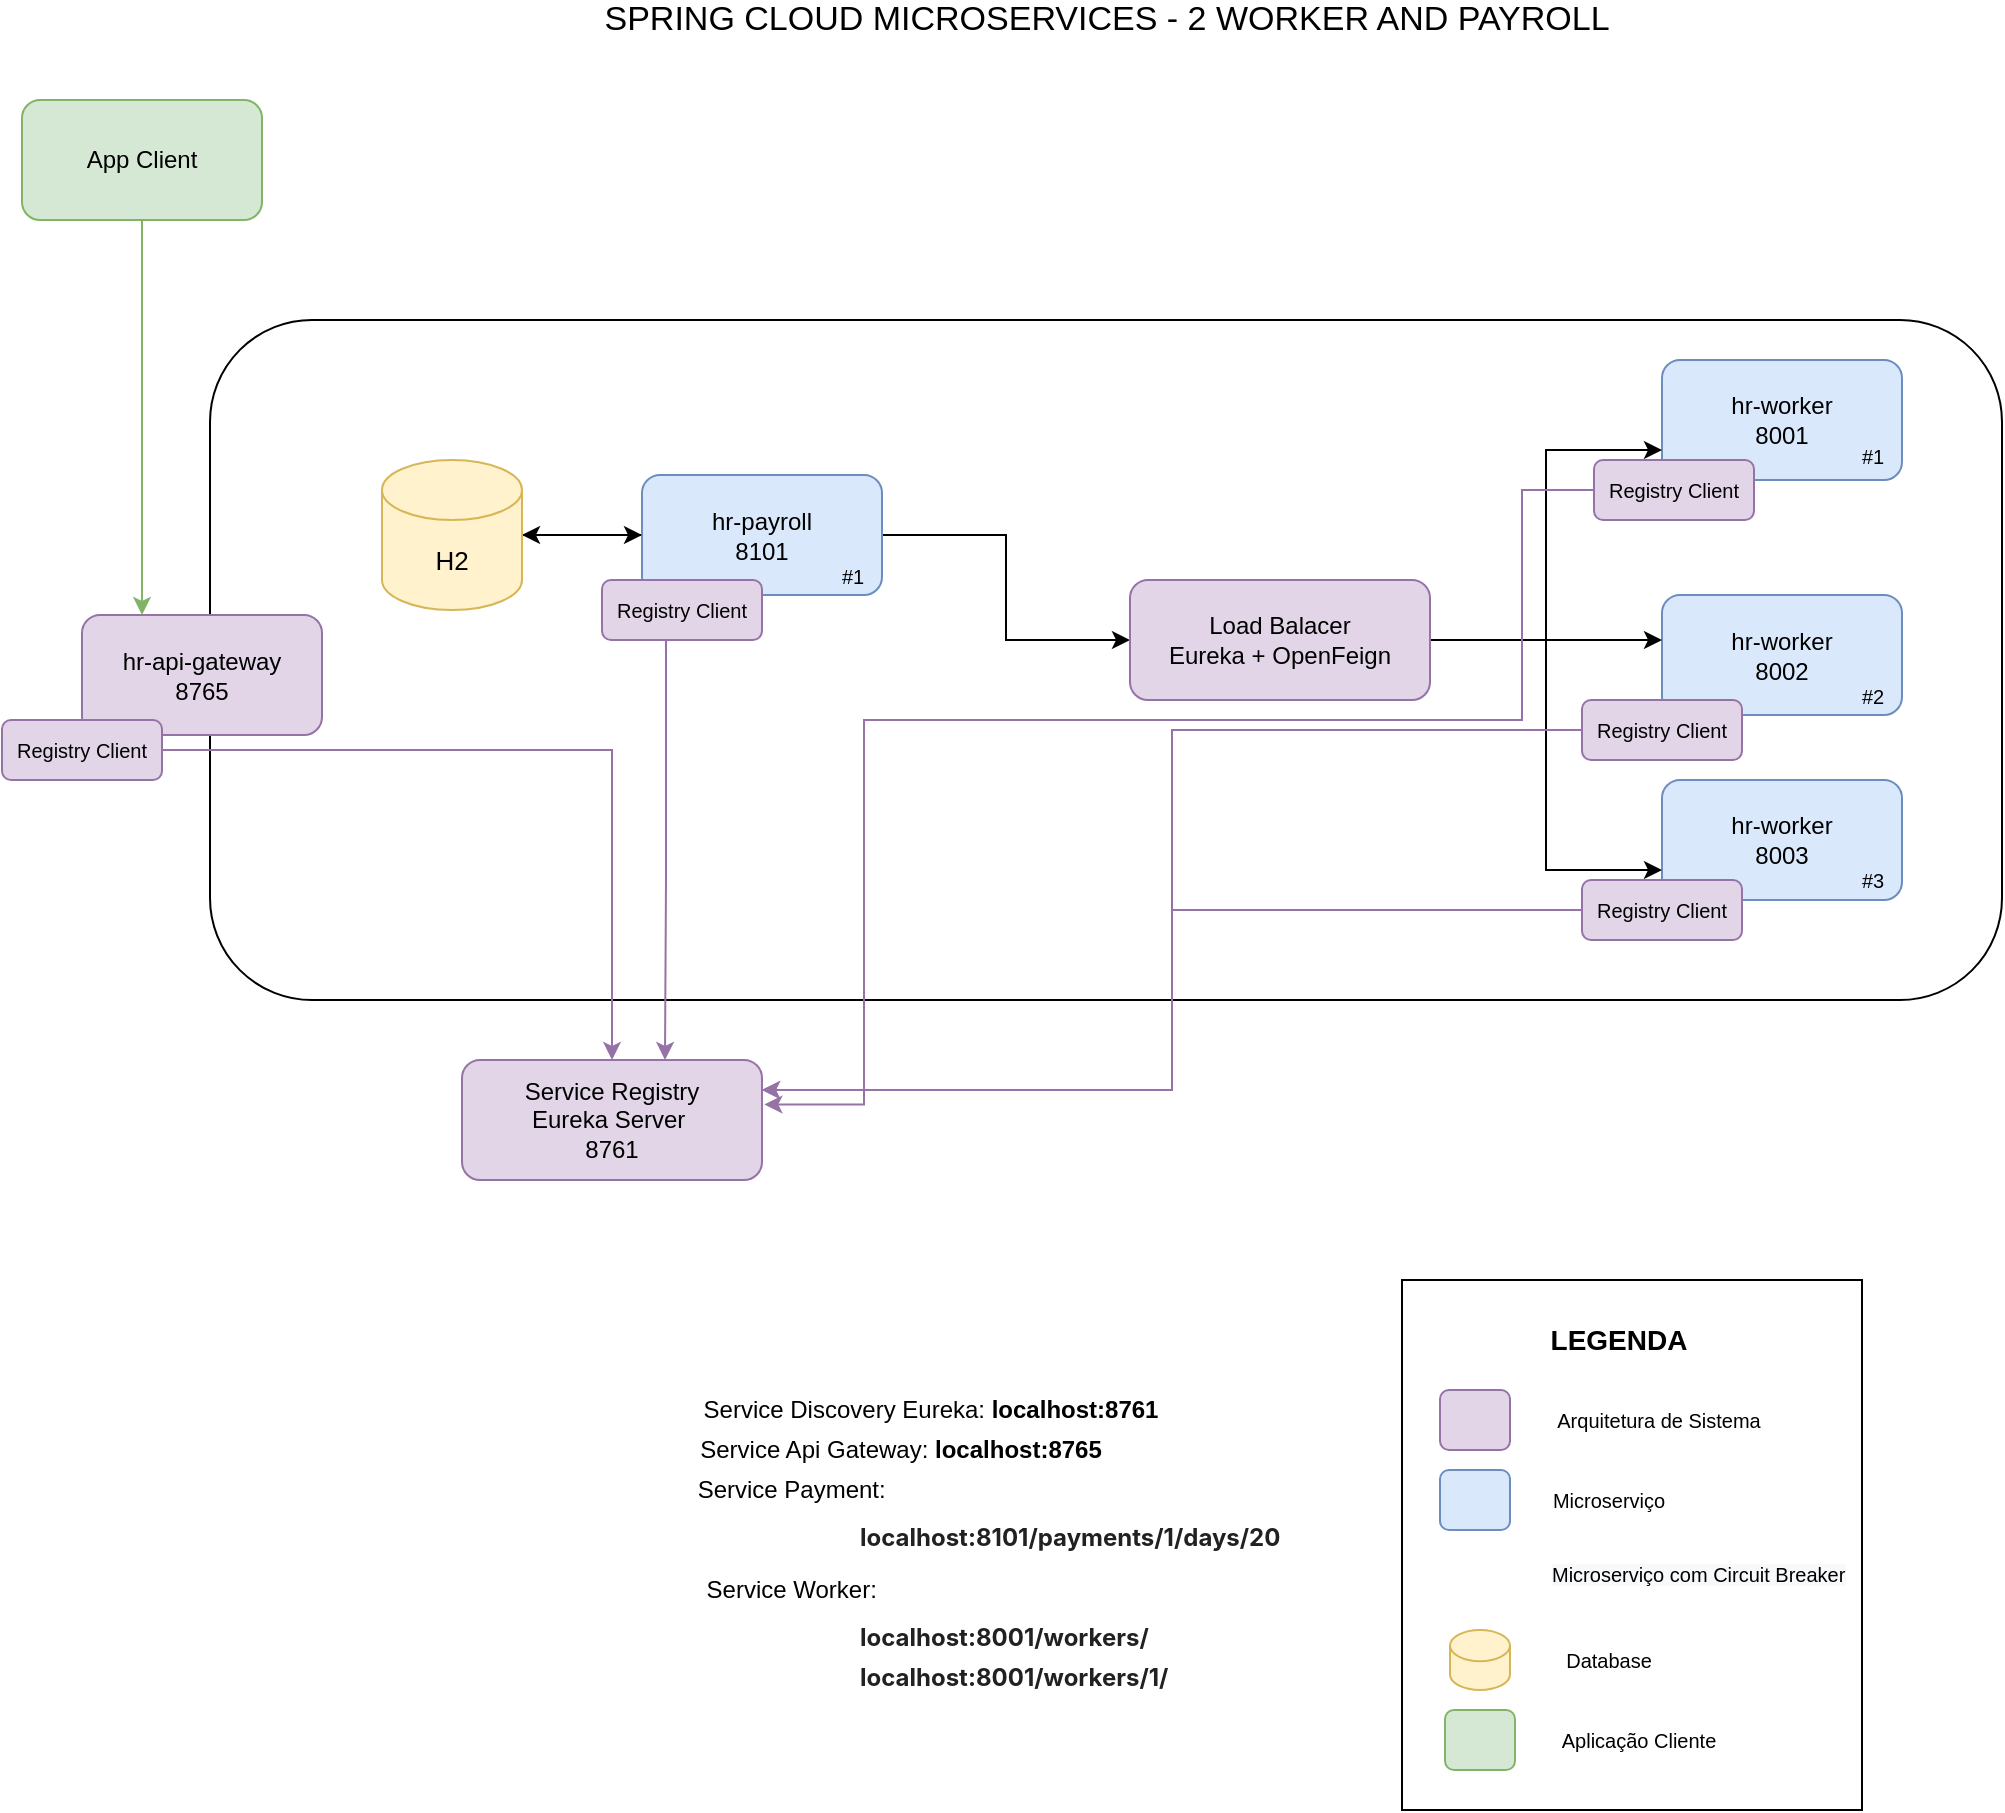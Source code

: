 <mxfile version="16.5.3" type="device"><diagram id="1bEMvcAfJl2qX9IE1g67" name="Page-1"><mxGraphModel dx="1038" dy="1729" grid="1" gridSize="10" guides="1" tooltips="1" connect="1" arrows="1" fold="1" page="1" pageScale="1" pageWidth="827" pageHeight="1169" math="0" shadow="0"><root><mxCell id="0"/><mxCell id="1" parent="0"/><mxCell id="9oAoAfkJ_y66X4qHa8gD-58" value="" style="rounded=1;whiteSpace=wrap;html=1;fontSize=10;" vertex="1" parent="1"><mxGeometry x="134" y="50" width="896" height="340" as="geometry"/></mxCell><mxCell id="9oAoAfkJ_y66X4qHa8gD-11" value="" style="rounded=0;whiteSpace=wrap;html=1;" vertex="1" parent="1"><mxGeometry x="730" y="530" width="230" height="265" as="geometry"/></mxCell><mxCell id="zrGTvVkGDup4hxQ8Pklv-1" value="hr-worker&lt;br&gt;8001" style="rounded=1;whiteSpace=wrap;html=1;fillColor=#dae8fc;strokeColor=#6c8ebf;" parent="1" vertex="1"><mxGeometry x="860" y="70" width="120" height="60" as="geometry"/></mxCell><mxCell id="9oAoAfkJ_y66X4qHa8gD-27" style="edgeStyle=orthogonalEdgeStyle;rounded=0;orthogonalLoop=1;jettySize=auto;html=1;fontSize=13;" edge="1" parent="1" source="zrGTvVkGDup4hxQ8Pklv-2"><mxGeometry relative="1" as="geometry"><mxPoint x="290" y="157.5" as="targetPoint"/></mxGeometry></mxCell><mxCell id="9oAoAfkJ_y66X4qHa8gD-29" style="edgeStyle=orthogonalEdgeStyle;rounded=0;orthogonalLoop=1;jettySize=auto;html=1;fontSize=13;" edge="1" parent="1" source="zrGTvVkGDup4hxQ8Pklv-2" target="9oAoAfkJ_y66X4qHa8gD-28"><mxGeometry relative="1" as="geometry"/></mxCell><mxCell id="zrGTvVkGDup4hxQ8Pklv-2" value="hr-payroll&lt;br&gt;8101" style="rounded=1;whiteSpace=wrap;html=1;fillColor=#dae8fc;strokeColor=#6c8ebf;" parent="1" vertex="1"><mxGeometry x="350" y="127.5" width="120" height="60" as="geometry"/></mxCell><mxCell id="zrGTvVkGDup4hxQ8Pklv-5" value="&lt;font style=&quot;font-size: 17px&quot;&gt;SPRING CLOUD MICROSERVICES - 2 WORKER AND PAYROLL&lt;/font&gt;" style="text;html=1;align=center;verticalAlign=middle;resizable=0;points=[];autosize=1;strokeColor=none;fillColor=none;" parent="1" vertex="1"><mxGeometry x="322" y="-110" width="520" height="20" as="geometry"/></mxCell><mxCell id="9oAoAfkJ_y66X4qHa8gD-1" value="Service Registry&lt;br&gt;Eureka Server&amp;nbsp;&lt;br&gt;8761" style="rounded=1;whiteSpace=wrap;html=1;fillColor=#e1d5e7;strokeColor=#9673a6;" vertex="1" parent="1"><mxGeometry x="260" y="420" width="150" height="60" as="geometry"/></mxCell><mxCell id="9oAoAfkJ_y66X4qHa8gD-12" value="&lt;b&gt;&lt;font style=&quot;font-size: 14px&quot;&gt;LEGENDA&lt;/font&gt;&lt;/b&gt;" style="text;html=1;align=center;verticalAlign=middle;resizable=0;points=[];autosize=1;strokeColor=none;fillColor=none;" vertex="1" parent="1"><mxGeometry x="798" y="550" width="80" height="20" as="geometry"/></mxCell><mxCell id="9oAoAfkJ_y66X4qHa8gD-26" style="edgeStyle=orthogonalEdgeStyle;rounded=0;orthogonalLoop=1;jettySize=auto;html=1;entryX=0;entryY=0.5;entryDx=0;entryDy=0;fontSize=13;" edge="1" parent="1" source="9oAoAfkJ_y66X4qHa8gD-13" target="zrGTvVkGDup4hxQ8Pklv-2"><mxGeometry relative="1" as="geometry"><Array as="points"><mxPoint x="290" y="158"/><mxPoint x="290" y="158"/></Array></mxGeometry></mxCell><mxCell id="9oAoAfkJ_y66X4qHa8gD-13" value="&lt;span style=&quot;font-size: 13px&quot;&gt;H2&lt;/span&gt;" style="shape=cylinder3;whiteSpace=wrap;html=1;boundedLbl=1;backgroundOutline=1;size=15;fontSize=17;fillColor=#fff2cc;strokeColor=#d6b656;" vertex="1" parent="1"><mxGeometry x="220" y="120" width="70" height="75" as="geometry"/></mxCell><mxCell id="9oAoAfkJ_y66X4qHa8gD-19" value="" style="shape=image;verticalLabelPosition=bottom;labelBackgroundColor=default;verticalAlign=top;aspect=fixed;imageAspect=0;image=https://files.readme.io/8701241-small-Resilience4j.png;" vertex="1" parent="1"><mxGeometry x="440" y="112.5" width="30" height="30" as="geometry"/></mxCell><mxCell id="9oAoAfkJ_y66X4qHa8gD-23" value="hr-worker&lt;br&gt;8002" style="rounded=1;whiteSpace=wrap;html=1;fillColor=#dae8fc;strokeColor=#6c8ebf;" vertex="1" parent="1"><mxGeometry x="860" y="187.5" width="120" height="60" as="geometry"/></mxCell><mxCell id="9oAoAfkJ_y66X4qHa8gD-24" value="hr-worker&lt;br&gt;8003" style="rounded=1;whiteSpace=wrap;html=1;fillColor=#dae8fc;strokeColor=#6c8ebf;" vertex="1" parent="1"><mxGeometry x="860" y="280" width="120" height="60" as="geometry"/></mxCell><mxCell id="9oAoAfkJ_y66X4qHa8gD-30" style="edgeStyle=orthogonalEdgeStyle;rounded=0;orthogonalLoop=1;jettySize=auto;html=1;entryX=0;entryY=0.75;entryDx=0;entryDy=0;fontSize=13;" edge="1" parent="1" source="9oAoAfkJ_y66X4qHa8gD-28" target="zrGTvVkGDup4hxQ8Pklv-1"><mxGeometry relative="1" as="geometry"/></mxCell><mxCell id="9oAoAfkJ_y66X4qHa8gD-31" style="edgeStyle=orthogonalEdgeStyle;rounded=0;orthogonalLoop=1;jettySize=auto;html=1;fontSize=13;" edge="1" parent="1" source="9oAoAfkJ_y66X4qHa8gD-28"><mxGeometry relative="1" as="geometry"><mxPoint x="860" y="210" as="targetPoint"/><Array as="points"><mxPoint x="860" y="210"/></Array></mxGeometry></mxCell><mxCell id="9oAoAfkJ_y66X4qHa8gD-32" style="edgeStyle=orthogonalEdgeStyle;rounded=0;orthogonalLoop=1;jettySize=auto;html=1;entryX=0;entryY=0.75;entryDx=0;entryDy=0;fontSize=13;" edge="1" parent="1" source="9oAoAfkJ_y66X4qHa8gD-28" target="9oAoAfkJ_y66X4qHa8gD-24"><mxGeometry relative="1" as="geometry"/></mxCell><mxCell id="9oAoAfkJ_y66X4qHa8gD-28" value="Load Balacer&lt;br&gt;Eureka + OpenFeign" style="rounded=1;whiteSpace=wrap;html=1;fillColor=#e1d5e7;strokeColor=#9673a6;" vertex="1" parent="1"><mxGeometry x="594" y="180" width="150" height="60" as="geometry"/></mxCell><mxCell id="9oAoAfkJ_y66X4qHa8gD-41" style="edgeStyle=orthogonalEdgeStyle;rounded=0;orthogonalLoop=1;jettySize=auto;html=1;entryX=1.008;entryY=0.37;entryDx=0;entryDy=0;entryPerimeter=0;fontSize=10;fillColor=#e1d5e7;strokeColor=#9673a6;" edge="1" parent="1" source="9oAoAfkJ_y66X4qHa8gD-34" target="9oAoAfkJ_y66X4qHa8gD-1"><mxGeometry relative="1" as="geometry"><Array as="points"><mxPoint x="790" y="135"/><mxPoint x="790" y="250"/><mxPoint x="461" y="250"/></Array></mxGeometry></mxCell><mxCell id="9oAoAfkJ_y66X4qHa8gD-34" value="&lt;font style=&quot;font-size: 10px&quot;&gt;Registry&amp;nbsp;Client&lt;/font&gt;" style="rounded=1;whiteSpace=wrap;html=1;fillColor=#e1d5e7;strokeColor=#9673a6;" vertex="1" parent="1"><mxGeometry x="826" y="120" width="80" height="30" as="geometry"/></mxCell><mxCell id="9oAoAfkJ_y66X4qHa8gD-35" style="edgeStyle=orthogonalEdgeStyle;rounded=0;orthogonalLoop=1;jettySize=auto;html=1;exitX=0.5;exitY=1;exitDx=0;exitDy=0;fontSize=10;" edge="1" parent="1" source="9oAoAfkJ_y66X4qHa8gD-34" target="9oAoAfkJ_y66X4qHa8gD-34"><mxGeometry relative="1" as="geometry"/></mxCell><mxCell id="9oAoAfkJ_y66X4qHa8gD-42" style="edgeStyle=orthogonalEdgeStyle;rounded=0;orthogonalLoop=1;jettySize=auto;html=1;entryX=1;entryY=0.25;entryDx=0;entryDy=0;fontSize=10;fillColor=#e1d5e7;strokeColor=#9673a6;" edge="1" parent="1" source="9oAoAfkJ_y66X4qHa8gD-36" target="9oAoAfkJ_y66X4qHa8gD-1"><mxGeometry relative="1" as="geometry"/></mxCell><mxCell id="9oAoAfkJ_y66X4qHa8gD-36" value="&lt;font style=&quot;font-size: 10px&quot;&gt;Registry&amp;nbsp;Client&lt;/font&gt;" style="rounded=1;whiteSpace=wrap;html=1;fillColor=#e1d5e7;strokeColor=#9673a6;" vertex="1" parent="1"><mxGeometry x="820" y="240" width="80" height="30" as="geometry"/></mxCell><mxCell id="9oAoAfkJ_y66X4qHa8gD-43" style="edgeStyle=orthogonalEdgeStyle;rounded=0;orthogonalLoop=1;jettySize=auto;html=1;entryX=1;entryY=0.25;entryDx=0;entryDy=0;fontSize=10;fillColor=#e1d5e7;strokeColor=#9673a6;" edge="1" parent="1" source="9oAoAfkJ_y66X4qHa8gD-37" target="9oAoAfkJ_y66X4qHa8gD-1"><mxGeometry relative="1" as="geometry"/></mxCell><mxCell id="9oAoAfkJ_y66X4qHa8gD-37" value="&lt;font style=&quot;font-size: 10px&quot;&gt;Registry&amp;nbsp;Client&lt;/font&gt;" style="rounded=1;whiteSpace=wrap;html=1;fillColor=#e1d5e7;strokeColor=#9673a6;" vertex="1" parent="1"><mxGeometry x="820" y="330" width="80" height="30" as="geometry"/></mxCell><mxCell id="9oAoAfkJ_y66X4qHa8gD-39" style="edgeStyle=orthogonalEdgeStyle;rounded=0;orthogonalLoop=1;jettySize=auto;html=1;fontSize=10;fillColor=#e1d5e7;strokeColor=#9673a6;entryX=0.75;entryY=0;entryDx=0;entryDy=0;" edge="1" parent="1"><mxGeometry relative="1" as="geometry"><mxPoint x="359" y="210" as="sourcePoint"/><mxPoint x="361.5" y="420" as="targetPoint"/><Array as="points"><mxPoint x="362" y="210"/><mxPoint x="362" y="330"/></Array></mxGeometry></mxCell><mxCell id="9oAoAfkJ_y66X4qHa8gD-38" value="&lt;font style=&quot;font-size: 10px&quot;&gt;Registry&amp;nbsp;Client&lt;/font&gt;" style="rounded=1;whiteSpace=wrap;html=1;fillColor=#e1d5e7;strokeColor=#9673a6;" vertex="1" parent="1"><mxGeometry x="330" y="180" width="80" height="30" as="geometry"/></mxCell><mxCell id="9oAoAfkJ_y66X4qHa8gD-44" value="" style="rounded=1;whiteSpace=wrap;html=1;fontSize=10;fillColor=#e1d5e7;strokeColor=#9673a6;" vertex="1" parent="1"><mxGeometry x="749" y="585" width="35" height="30" as="geometry"/></mxCell><mxCell id="9oAoAfkJ_y66X4qHa8gD-45" value="" style="rounded=1;whiteSpace=wrap;html=1;fontSize=10;fillColor=#dae8fc;strokeColor=#6c8ebf;" vertex="1" parent="1"><mxGeometry x="749" y="625" width="35" height="30" as="geometry"/></mxCell><mxCell id="9oAoAfkJ_y66X4qHa8gD-46" value="Arquitetura de Sistema" style="text;html=1;align=center;verticalAlign=middle;resizable=0;points=[];autosize=1;strokeColor=none;fillColor=none;fontSize=10;" vertex="1" parent="1"><mxGeometry x="798" y="590" width="120" height="20" as="geometry"/></mxCell><mxCell id="9oAoAfkJ_y66X4qHa8gD-47" value="Microserviço" style="text;html=1;align=center;verticalAlign=middle;resizable=0;points=[];autosize=1;strokeColor=none;fillColor=none;fontSize=10;" vertex="1" parent="1"><mxGeometry x="798" y="630" width="70" height="20" as="geometry"/></mxCell><mxCell id="9oAoAfkJ_y66X4qHa8gD-48" value="" style="shape=image;verticalLabelPosition=bottom;labelBackgroundColor=default;verticalAlign=top;aspect=fixed;imageAspect=0;image=https://files.readme.io/8701241-small-Resilience4j.png;" vertex="1" parent="1"><mxGeometry x="754" y="665" width="30" height="30" as="geometry"/></mxCell><mxCell id="9oAoAfkJ_y66X4qHa8gD-49" value="&lt;span style=&quot;color: rgb(0 , 0 , 0) ; font-family: &amp;#34;helvetica&amp;#34; ; font-size: 10px ; font-style: normal ; font-weight: 400 ; letter-spacing: normal ; text-align: center ; text-indent: 0px ; text-transform: none ; word-spacing: 0px ; background-color: rgb(248 , 249 , 250) ; display: inline ; float: none&quot;&gt;Microserviço com Circuit Breaker&lt;/span&gt;" style="text;whiteSpace=wrap;html=1;fontSize=10;" vertex="1" parent="1"><mxGeometry x="803" y="665" width="150" height="30" as="geometry"/></mxCell><mxCell id="9oAoAfkJ_y66X4qHa8gD-50" value="#1" style="text;html=1;align=center;verticalAlign=middle;resizable=0;points=[];autosize=1;strokeColor=none;fillColor=none;fontSize=10;" vertex="1" parent="1"><mxGeometry x="440" y="167.5" width="30" height="20" as="geometry"/></mxCell><mxCell id="9oAoAfkJ_y66X4qHa8gD-51" value="#1" style="text;html=1;align=center;verticalAlign=middle;resizable=0;points=[];autosize=1;strokeColor=none;fillColor=none;fontSize=10;" vertex="1" parent="1"><mxGeometry x="950" y="107.5" width="30" height="20" as="geometry"/></mxCell><mxCell id="9oAoAfkJ_y66X4qHa8gD-52" value="#2" style="text;html=1;align=center;verticalAlign=middle;resizable=0;points=[];autosize=1;strokeColor=none;fillColor=none;fontSize=10;" vertex="1" parent="1"><mxGeometry x="950" y="227.5" width="30" height="20" as="geometry"/></mxCell><mxCell id="9oAoAfkJ_y66X4qHa8gD-53" value="#3" style="text;html=1;align=center;verticalAlign=middle;resizable=0;points=[];autosize=1;strokeColor=none;fillColor=none;fontSize=10;" vertex="1" parent="1"><mxGeometry x="950" y="320" width="30" height="20" as="geometry"/></mxCell><mxCell id="9oAoAfkJ_y66X4qHa8gD-54" value="" style="shape=cylinder3;whiteSpace=wrap;html=1;boundedLbl=1;backgroundOutline=1;size=7.8;fontSize=17;fillColor=#fff2cc;strokeColor=#d6b656;" vertex="1" parent="1"><mxGeometry x="754" y="705" width="30" height="30" as="geometry"/></mxCell><mxCell id="9oAoAfkJ_y66X4qHa8gD-55" value="Database" style="text;html=1;align=center;verticalAlign=middle;resizable=0;points=[];autosize=1;strokeColor=none;fillColor=none;fontSize=10;" vertex="1" parent="1"><mxGeometry x="803" y="710" width="60" height="20" as="geometry"/></mxCell><mxCell id="9oAoAfkJ_y66X4qHa8gD-60" value="hr-api-gateway&lt;br&gt;8765" style="rounded=1;whiteSpace=wrap;html=1;fillColor=#e1d5e7;strokeColor=#9673a6;" vertex="1" parent="1"><mxGeometry x="70" y="197.5" width="120" height="60" as="geometry"/></mxCell><mxCell id="9oAoAfkJ_y66X4qHa8gD-62" style="edgeStyle=orthogonalEdgeStyle;rounded=0;orthogonalLoop=1;jettySize=auto;html=1;fontSize=10;fillColor=#e1d5e7;strokeColor=#9673a6;" edge="1" parent="1" source="9oAoAfkJ_y66X4qHa8gD-61" target="9oAoAfkJ_y66X4qHa8gD-1"><mxGeometry relative="1" as="geometry"/></mxCell><mxCell id="9oAoAfkJ_y66X4qHa8gD-61" value="&lt;font style=&quot;font-size: 10px&quot;&gt;Registry&amp;nbsp;Client&lt;/font&gt;" style="rounded=1;whiteSpace=wrap;html=1;fillColor=#e1d5e7;strokeColor=#9673a6;" vertex="1" parent="1"><mxGeometry x="30" y="250" width="80" height="30" as="geometry"/></mxCell><mxCell id="9oAoAfkJ_y66X4qHa8gD-65" style="edgeStyle=orthogonalEdgeStyle;rounded=0;orthogonalLoop=1;jettySize=auto;html=1;fontSize=10;fillColor=#d5e8d4;strokeColor=#82b366;" edge="1" parent="1" source="9oAoAfkJ_y66X4qHa8gD-64" target="9oAoAfkJ_y66X4qHa8gD-60"><mxGeometry relative="1" as="geometry"><Array as="points"><mxPoint x="100" y="150"/><mxPoint x="100" y="150"/></Array></mxGeometry></mxCell><mxCell id="9oAoAfkJ_y66X4qHa8gD-64" value="App Client" style="rounded=1;whiteSpace=wrap;html=1;fillColor=#d5e8d4;strokeColor=#82b366;" vertex="1" parent="1"><mxGeometry x="40" y="-60" width="120" height="60" as="geometry"/></mxCell><mxCell id="9oAoAfkJ_y66X4qHa8gD-66" value="" style="rounded=1;whiteSpace=wrap;html=1;fontSize=10;fillColor=#d5e8d4;strokeColor=#82b366;" vertex="1" parent="1"><mxGeometry x="751.5" y="745" width="35" height="30" as="geometry"/></mxCell><mxCell id="9oAoAfkJ_y66X4qHa8gD-68" value="Aplicação Cliente" style="text;html=1;align=center;verticalAlign=middle;resizable=0;points=[];autosize=1;strokeColor=none;fillColor=none;fontSize=10;" vertex="1" parent="1"><mxGeometry x="803" y="750" width="90" height="20" as="geometry"/></mxCell><mxCell id="9oAoAfkJ_y66X4qHa8gD-75" value="Service Api Gateway: &lt;b&gt;localhost:8765&lt;/b&gt;" style="text;html=1;align=center;verticalAlign=middle;resizable=0;points=[];autosize=1;strokeColor=none;fillColor=none;" vertex="1" parent="1"><mxGeometry x="369" y="605" width="220" height="20" as="geometry"/></mxCell><mxCell id="9oAoAfkJ_y66X4qHa8gD-76" value="Service Payment:&amp;nbsp;" style="text;html=1;align=center;verticalAlign=middle;resizable=0;points=[];autosize=1;strokeColor=none;fillColor=none;" vertex="1" parent="1"><mxGeometry x="371" y="625" width="110" height="20" as="geometry"/></mxCell><mxCell id="9oAoAfkJ_y66X4qHa8gD-77" value="&lt;span style=&quot;color: rgb(33 , 33 , 33) ; font-family: &amp;#34;inter&amp;#34; , &amp;#34;opensans&amp;#34; , &amp;#34;helvetica&amp;#34; , &amp;#34;arial&amp;#34; , sans-serif ; font-size: 12px ; font-style: normal ; letter-spacing: normal ; text-align: left ; text-indent: 0px ; text-transform: none ; word-spacing: 0px ; background-color: rgb(255 , 255 , 255) ; display: inline ; float: none&quot;&gt;&lt;b&gt;localhost:8101/payments/1/days/20&lt;/b&gt;&lt;br&gt;&lt;/span&gt;" style="text;whiteSpace=wrap;html=1;" vertex="1" parent="1"><mxGeometry x="457" y="645" width="190" height="40" as="geometry"/></mxCell><mxCell id="9oAoAfkJ_y66X4qHa8gD-78" value="&lt;b style=&quot;color: rgb(33 , 33 , 33) ; font-family: &amp;#34;inter&amp;#34; , &amp;#34;opensans&amp;#34; , &amp;#34;helvetica&amp;#34; , &amp;#34;arial&amp;#34; , sans-serif ; font-size: 12px ; font-style: normal ; letter-spacing: normal ; text-align: left ; text-indent: 0px ; text-transform: none ; word-spacing: 0px&quot;&gt;localhost:8001/workers/&lt;/b&gt;" style="text;whiteSpace=wrap;html=1;" vertex="1" parent="1"><mxGeometry x="457" y="695" width="170" height="30" as="geometry"/></mxCell><mxCell id="9oAoAfkJ_y66X4qHa8gD-79" value="Service Worker:&amp;nbsp;" style="text;html=1;align=center;verticalAlign=middle;resizable=0;points=[];autosize=1;strokeColor=none;fillColor=none;" vertex="1" parent="1"><mxGeometry x="376" y="675" width="100" height="20" as="geometry"/></mxCell><mxCell id="9oAoAfkJ_y66X4qHa8gD-80" value="&lt;b style=&quot;color: rgb(33, 33, 33); font-family: inter, opensans, helvetica, arial, sans-serif; font-size: 12px; font-style: normal; letter-spacing: normal; text-align: left; text-indent: 0px; text-transform: none; word-spacing: 0px;&quot;&gt;localhost:8001/workers/1/&lt;/b&gt;" style="text;whiteSpace=wrap;html=1;" vertex="1" parent="1"><mxGeometry x="457" y="715" width="170" height="30" as="geometry"/></mxCell><mxCell id="9oAoAfkJ_y66X4qHa8gD-81" value="Service Discovery Eureka: &lt;b&gt;localhost:8761&lt;/b&gt;" style="text;html=1;align=center;verticalAlign=middle;resizable=0;points=[];autosize=1;strokeColor=none;fillColor=none;" vertex="1" parent="1"><mxGeometry x="374" y="585" width="240" height="20" as="geometry"/></mxCell></root></mxGraphModel></diagram></mxfile>